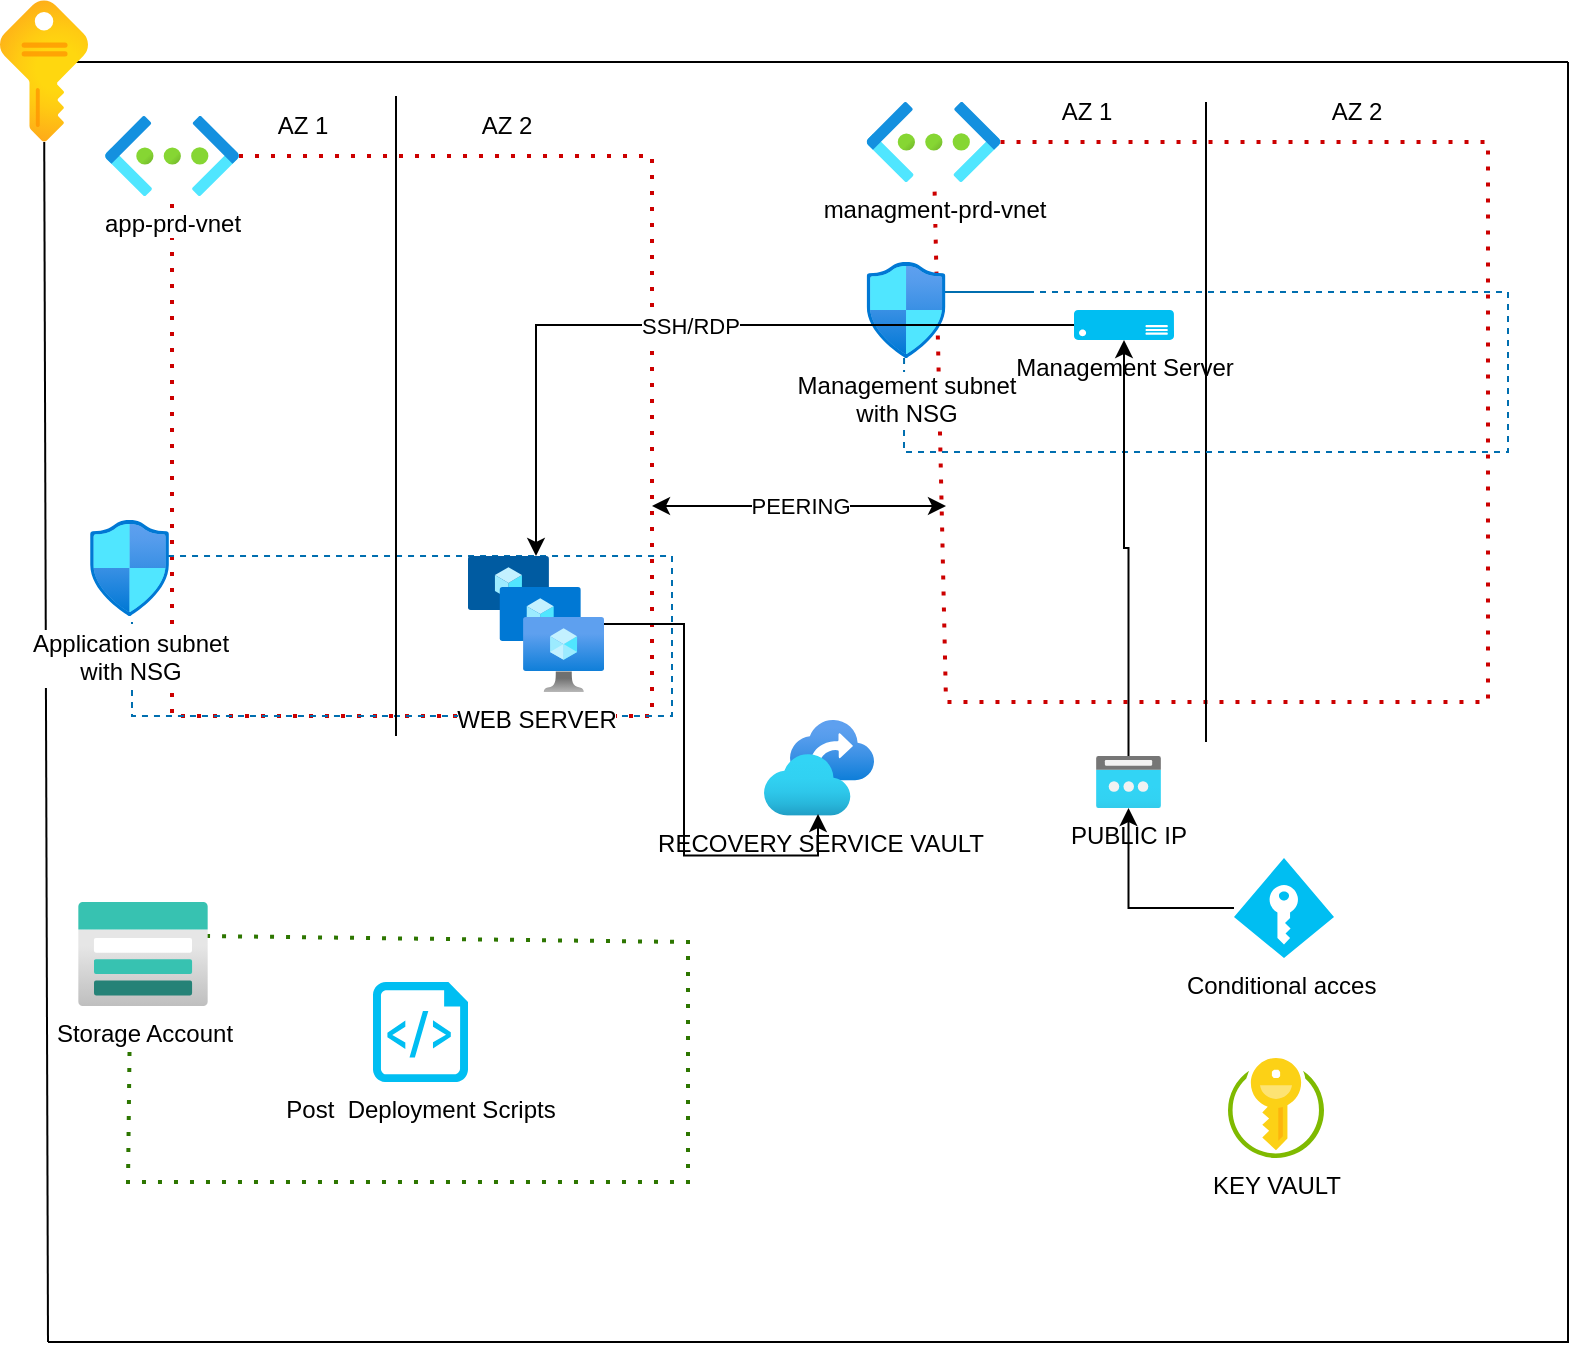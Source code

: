 <mxfile version="21.3.7" type="device">
  <diagram name="Page-1" id="IsCAG9EBEDEz-0Z08IRQ">
    <mxGraphModel dx="714" dy="803" grid="0" gridSize="10" guides="1" tooltips="1" connect="1" arrows="1" fold="1" page="1" pageScale="1" pageWidth="850" pageHeight="1100" math="0" shadow="0">
      <root>
        <mxCell id="0" />
        <mxCell id="1" parent="0" />
        <mxCell id="BVAmYGAtuPXn5raohfIf-5" value="" style="endArrow=none;html=1;rounded=0;" parent="1" edge="1">
          <mxGeometry width="50" height="50" relative="1" as="geometry">
            <mxPoint x="40" y="680" as="sourcePoint" />
            <mxPoint x="800" y="40" as="targetPoint" />
            <Array as="points">
              <mxPoint x="800" y="680" />
            </Array>
          </mxGeometry>
        </mxCell>
        <mxCell id="BVAmYGAtuPXn5raohfIf-7" value="" style="endArrow=none;html=1;rounded=0;" parent="1" target="BVAmYGAtuPXn5raohfIf-43" edge="1">
          <mxGeometry width="50" height="50" relative="1" as="geometry">
            <mxPoint x="40" y="680" as="sourcePoint" />
            <mxPoint x="40" y="100" as="targetPoint" />
            <Array as="points" />
          </mxGeometry>
        </mxCell>
        <mxCell id="BVAmYGAtuPXn5raohfIf-8" value="" style="endArrow=none;html=1;rounded=0;" parent="1" edge="1">
          <mxGeometry width="50" height="50" relative="1" as="geometry">
            <mxPoint x="50" y="40" as="sourcePoint" />
            <mxPoint x="800" y="40" as="targetPoint" />
          </mxGeometry>
        </mxCell>
        <mxCell id="BVAmYGAtuPXn5raohfIf-10" value="" style="endArrow=none;dashed=1;html=1;dashPattern=1 3;strokeWidth=2;rounded=0;fontColor=#FFFFFF;strokeColor=#CC0000;" parent="1" target="BVAmYGAtuPXn5raohfIf-46" edge="1">
          <mxGeometry width="50" height="50" relative="1" as="geometry">
            <mxPoint x="102" y="337" as="sourcePoint" />
            <mxPoint x="97" y="117" as="targetPoint" />
            <Array as="points" />
          </mxGeometry>
        </mxCell>
        <mxCell id="BVAmYGAtuPXn5raohfIf-16" value="PEERING" style="endArrow=classic;startArrow=classic;html=1;rounded=0;" parent="1" edge="1">
          <mxGeometry width="50" height="50" relative="1" as="geometry">
            <mxPoint x="342" y="262" as="sourcePoint" />
            <mxPoint x="489" y="262" as="targetPoint" />
            <mxPoint as="offset" />
          </mxGeometry>
        </mxCell>
        <mxCell id="BVAmYGAtuPXn5raohfIf-22" value="" style="endArrow=none;dashed=1;html=1;dashPattern=1 3;strokeWidth=2;rounded=0;fillColor=#a20025;strokeColor=#CC0000;" parent="1" source="BVAmYGAtuPXn5raohfIf-47" target="BVAmYGAtuPXn5raohfIf-47" edge="1">
          <mxGeometry width="50" height="50" relative="1" as="geometry">
            <mxPoint x="540" y="80" as="sourcePoint" />
            <mxPoint x="451" y="353" as="targetPoint" />
            <Array as="points">
              <mxPoint x="760" y="80" />
              <mxPoint x="760" y="360" />
              <mxPoint x="489" y="360" />
            </Array>
          </mxGeometry>
        </mxCell>
        <mxCell id="BVAmYGAtuPXn5raohfIf-23" value="" style="endArrow=none;dashed=1;html=1;dashPattern=1 3;strokeWidth=2;rounded=0;fontColor=#FFFFFF;strokeColor=#CC0000;" parent="1" source="BVAmYGAtuPXn5raohfIf-46" edge="1">
          <mxGeometry width="50" height="50" relative="1" as="geometry">
            <mxPoint x="122" y="87" as="sourcePoint" />
            <mxPoint x="102" y="337" as="targetPoint" />
            <Array as="points">
              <mxPoint x="342" y="87" />
              <mxPoint x="342" y="367" />
              <mxPoint x="102" y="367" />
            </Array>
          </mxGeometry>
        </mxCell>
        <mxCell id="BVAmYGAtuPXn5raohfIf-24" value="" style="endArrow=none;dashed=1;html=1;rounded=0;fillColor=#1ba1e2;strokeColor=#006EAF;entryX=0.531;entryY=1.063;entryDx=0;entryDy=0;entryPerimeter=0;exitX=0.987;exitY=0.375;exitDx=0;exitDy=0;exitPerimeter=0;" parent="1" source="BVAmYGAtuPXn5raohfIf-49" target="BVAmYGAtuPXn5raohfIf-49" edge="1">
          <mxGeometry width="50" height="50" relative="1" as="geometry">
            <mxPoint x="140" y="268" as="sourcePoint" />
            <mxPoint x="97" y="337" as="targetPoint" />
            <Array as="points">
              <mxPoint x="172" y="287" />
              <mxPoint x="352" y="287" />
              <mxPoint x="352" y="367" />
              <mxPoint x="82" y="367" />
            </Array>
          </mxGeometry>
        </mxCell>
        <mxCell id="BVAmYGAtuPXn5raohfIf-25" value="" style="endArrow=none;html=1;rounded=0;" parent="1" edge="1">
          <mxGeometry width="50" height="50" relative="1" as="geometry">
            <mxPoint x="214" y="377" as="sourcePoint" />
            <mxPoint x="214" y="57" as="targetPoint" />
          </mxGeometry>
        </mxCell>
        <mxCell id="BVAmYGAtuPXn5raohfIf-27" value="AZ 1" style="text;html=1;align=center;verticalAlign=middle;resizable=0;points=[];autosize=1;strokeColor=none;fillColor=none;" parent="1" vertex="1">
          <mxGeometry x="142" y="57" width="50" height="30" as="geometry" />
        </mxCell>
        <mxCell id="BVAmYGAtuPXn5raohfIf-28" value="AZ 2" style="text;html=1;align=center;verticalAlign=middle;resizable=0;points=[];autosize=1;strokeColor=none;fillColor=none;" parent="1" vertex="1">
          <mxGeometry x="244" y="57" width="50" height="30" as="geometry" />
        </mxCell>
        <mxCell id="BVAmYGAtuPXn5raohfIf-29" value="" style="endArrow=none;html=1;rounded=0;" parent="1" edge="1">
          <mxGeometry width="50" height="50" relative="1" as="geometry">
            <mxPoint x="619" y="380" as="sourcePoint" />
            <mxPoint x="619" y="60" as="targetPoint" />
          </mxGeometry>
        </mxCell>
        <mxCell id="BVAmYGAtuPXn5raohfIf-30" value="AZ 1" style="text;html=1;align=center;verticalAlign=middle;resizable=0;points=[];autosize=1;strokeColor=none;fillColor=none;" parent="1" vertex="1">
          <mxGeometry x="534" y="50" width="50" height="30" as="geometry" />
        </mxCell>
        <mxCell id="BVAmYGAtuPXn5raohfIf-31" value="AZ 2" style="text;html=1;align=center;verticalAlign=middle;resizable=0;points=[];autosize=1;strokeColor=none;fillColor=none;" parent="1" vertex="1">
          <mxGeometry x="669" y="50" width="50" height="30" as="geometry" />
        </mxCell>
        <mxCell id="BVAmYGAtuPXn5raohfIf-32" value="" style="endArrow=none;dashed=1;html=1;rounded=0;fillColor=#1ba1e2;strokeColor=#006EAF;entryX=0.475;entryY=0.958;entryDx=0;entryDy=0;entryPerimeter=0;" parent="1" target="BVAmYGAtuPXn5raohfIf-50" edge="1">
          <mxGeometry width="50" height="50" relative="1" as="geometry">
            <mxPoint x="530" y="155" as="sourcePoint" />
            <mxPoint x="460" y="190" as="targetPoint" />
            <Array as="points">
              <mxPoint x="473" y="155" />
              <mxPoint x="530" y="155" />
              <mxPoint x="770" y="155" />
              <mxPoint x="770" y="235" />
              <mxPoint x="468" y="235" />
            </Array>
          </mxGeometry>
        </mxCell>
        <mxCell id="BVAmYGAtuPXn5raohfIf-39" value="" style="endArrow=none;dashed=1;html=1;dashPattern=1 3;strokeWidth=2;rounded=0;fillColor=#60a917;strokeColor=#2D7600;exitX=0.985;exitY=0.327;exitDx=0;exitDy=0;exitPerimeter=0;entryX=0.4;entryY=1.038;entryDx=0;entryDy=0;entryPerimeter=0;" parent="1" source="BVAmYGAtuPXn5raohfIf-57" target="BVAmYGAtuPXn5raohfIf-57" edge="1">
          <mxGeometry width="50" height="50" relative="1" as="geometry">
            <mxPoint x="140" y="478" as="sourcePoint" />
            <mxPoint x="80" y="550" as="targetPoint" />
            <Array as="points">
              <mxPoint x="360" y="480" />
              <mxPoint x="360" y="600" />
              <mxPoint x="80" y="600" />
            </Array>
          </mxGeometry>
        </mxCell>
        <mxCell id="BVAmYGAtuPXn5raohfIf-41" value="KEY VAULT" style="image;sketch=0;aspect=fixed;html=1;points=[];align=center;fontSize=12;image=img/lib/mscae/Key_Vaults.svg;" parent="1" vertex="1">
          <mxGeometry x="630" y="538" width="48" height="50" as="geometry" />
        </mxCell>
        <mxCell id="BVAmYGAtuPXn5raohfIf-42" value="RECOVERY SERVICE VAULT" style="image;aspect=fixed;html=1;points=[];align=center;fontSize=12;image=img/lib/azure2/management_governance/Recovery_Services_Vaults.svg;" parent="1" vertex="1">
          <mxGeometry x="398" y="369" width="55" height="47.83" as="geometry" />
        </mxCell>
        <mxCell id="BVAmYGAtuPXn5raohfIf-43" value="" style="image;aspect=fixed;html=1;points=[];align=center;fontSize=12;image=img/lib/azure2/general/Subscriptions.svg;" parent="1" vertex="1">
          <mxGeometry x="16" y="9" width="44" height="71" as="geometry" />
        </mxCell>
        <mxCell id="BVAmYGAtuPXn5raohfIf-46" value="app-prd-vnet" style="image;aspect=fixed;html=1;points=[];align=center;fontSize=12;image=img/lib/azure2/networking/Virtual_Networks.svg;" parent="1" vertex="1">
          <mxGeometry x="68.5" y="67" width="67" height="40" as="geometry" />
        </mxCell>
        <mxCell id="BVAmYGAtuPXn5raohfIf-47" value="managment-prd-vnet" style="image;aspect=fixed;html=1;points=[];align=center;fontSize=12;image=img/lib/azure2/networking/Virtual_Networks.svg;" parent="1" vertex="1">
          <mxGeometry x="449.26" y="60" width="67" height="40" as="geometry" />
        </mxCell>
        <mxCell id="BVAmYGAtuPXn5raohfIf-49" value="Application subnet &lt;br&gt;with NSG" style="image;aspect=fixed;html=1;points=[];align=center;fontSize=12;image=img/lib/azure2/networking/Network_Security_Groups.svg;" parent="1" vertex="1">
          <mxGeometry x="61.0" y="269" width="39.53" height="48" as="geometry" />
        </mxCell>
        <mxCell id="BVAmYGAtuPXn5raohfIf-50" value="Management subnet &lt;br&gt;with NSG" style="image;aspect=fixed;html=1;points=[];align=center;fontSize=12;image=img/lib/azure2/networking/Network_Security_Groups.svg;" parent="1" vertex="1">
          <mxGeometry x="449.26" y="140" width="39.53" height="48" as="geometry" />
        </mxCell>
        <mxCell id="C4OJF3tuIt1XAKAp8LSV-15" value="SSH/RDP" style="edgeStyle=orthogonalEdgeStyle;rounded=0;orthogonalLoop=1;jettySize=auto;html=1;" parent="1" source="BVAmYGAtuPXn5raohfIf-53" target="C4OJF3tuIt1XAKAp8LSV-5" edge="1">
          <mxGeometry relative="1" as="geometry" />
        </mxCell>
        <mxCell id="BVAmYGAtuPXn5raohfIf-53" value="Management Server" style="verticalLabelPosition=bottom;html=1;verticalAlign=top;align=center;strokeColor=none;fillColor=#00BEF2;shape=mxgraph.azure.server;" parent="1" vertex="1">
          <mxGeometry x="553" y="164" width="50" height="15" as="geometry" />
        </mxCell>
        <mxCell id="C4OJF3tuIt1XAKAp8LSV-4" style="edgeStyle=orthogonalEdgeStyle;rounded=0;orthogonalLoop=1;jettySize=auto;html=1;entryX=0.491;entryY=0.983;entryDx=0;entryDy=0;entryPerimeter=0;" parent="1" source="C4OJF3tuIt1XAKAp8LSV-5" target="BVAmYGAtuPXn5raohfIf-42" edge="1">
          <mxGeometry relative="1" as="geometry">
            <mxPoint x="287" y="420" as="targetPoint" />
            <mxPoint x="312" y="307.5" as="sourcePoint" />
          </mxGeometry>
        </mxCell>
        <mxCell id="BVAmYGAtuPXn5raohfIf-57" value="Storage Account" style="image;aspect=fixed;html=1;points=[];align=center;fontSize=12;image=img/lib/azure2/storage/Storage_Accounts.svg;" parent="1" vertex="1">
          <mxGeometry x="55" y="460" width="65" height="52" as="geometry" />
        </mxCell>
        <mxCell id="BVAmYGAtuPXn5raohfIf-58" value="Post&amp;nbsp; Deployment Scripts" style="verticalLabelPosition=bottom;html=1;verticalAlign=top;align=center;strokeColor=none;fillColor=#00BEF2;shape=mxgraph.azure.script_file;pointerEvents=1;" parent="1" vertex="1">
          <mxGeometry x="202.5" y="500" width="47.5" height="50" as="geometry" />
        </mxCell>
        <mxCell id="C4OJF3tuIt1XAKAp8LSV-5" value="WEB SERVER" style="image;aspect=fixed;html=1;points=[];align=center;fontSize=12;image=img/lib/azure2/compute/VM_Scale_Sets.svg;" parent="1" vertex="1">
          <mxGeometry x="250" y="287" width="68" height="68" as="geometry" />
        </mxCell>
        <mxCell id="C4OJF3tuIt1XAKAp8LSV-12" style="edgeStyle=orthogonalEdgeStyle;rounded=0;orthogonalLoop=1;jettySize=auto;html=1;" parent="1" source="C4OJF3tuIt1XAKAp8LSV-6" target="BVAmYGAtuPXn5raohfIf-53" edge="1">
          <mxGeometry relative="1" as="geometry" />
        </mxCell>
        <mxCell id="C4OJF3tuIt1XAKAp8LSV-6" value="PUBLIC IP" style="image;aspect=fixed;html=1;points=[];align=center;fontSize=12;image=img/lib/azure2/networking/Public_IP_Addresses.svg;" parent="1" vertex="1">
          <mxGeometry x="564" y="387" width="32.5" height="26" as="geometry" />
        </mxCell>
        <mxCell id="C4OJF3tuIt1XAKAp8LSV-13" style="edgeStyle=orthogonalEdgeStyle;rounded=0;orthogonalLoop=1;jettySize=auto;html=1;" parent="1" source="C4OJF3tuIt1XAKAp8LSV-11" target="C4OJF3tuIt1XAKAp8LSV-6" edge="1">
          <mxGeometry relative="1" as="geometry" />
        </mxCell>
        <mxCell id="C4OJF3tuIt1XAKAp8LSV-11" value="Conditional acces&amp;nbsp;" style="verticalLabelPosition=bottom;html=1;verticalAlign=top;align=center;strokeColor=none;fillColor=#00BEF2;shape=mxgraph.azure.access_control;" parent="1" vertex="1">
          <mxGeometry x="633" y="438" width="50" height="50" as="geometry" />
        </mxCell>
      </root>
    </mxGraphModel>
  </diagram>
</mxfile>
